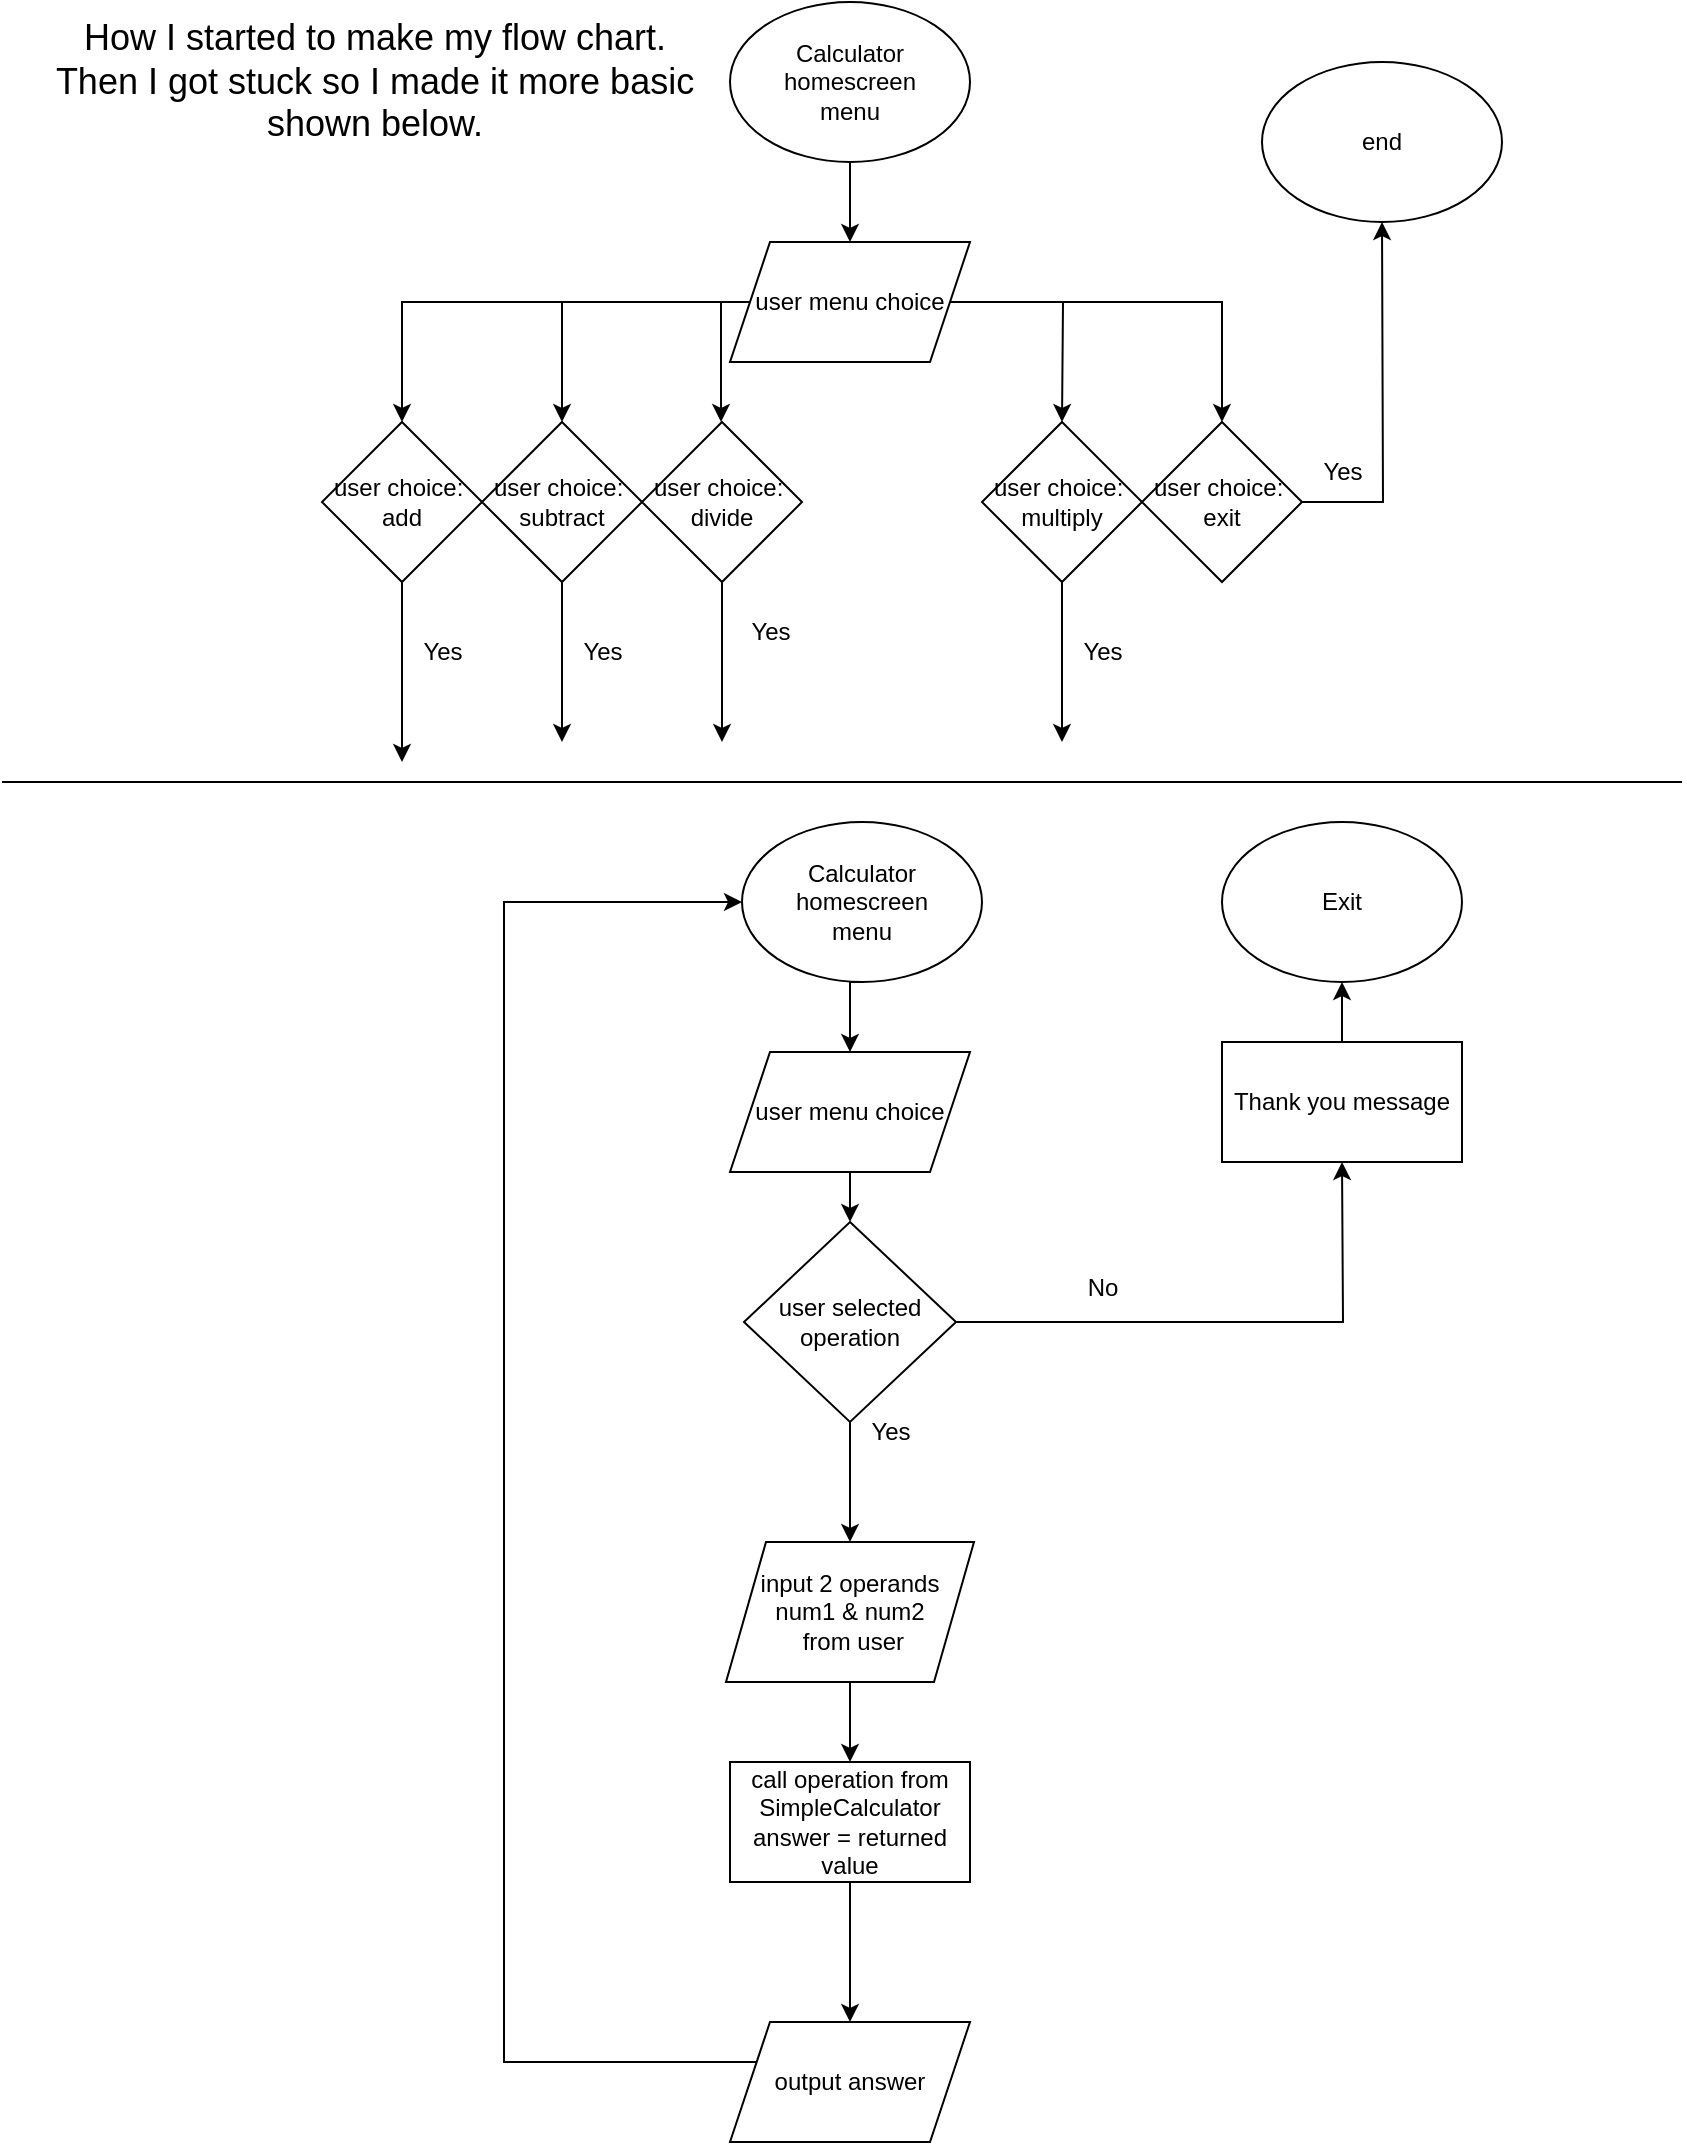 <mxfile version="21.6.5" type="device">
  <diagram name="Page-1" id="CqXCekB0Eis1N3BfbBDE">
    <mxGraphModel dx="2117" dy="596" grid="1" gridSize="10" guides="1" tooltips="1" connect="1" arrows="1" fold="1" page="1" pageScale="1" pageWidth="827" pageHeight="1169" math="0" shadow="0">
      <root>
        <mxCell id="0" />
        <mxCell id="1" parent="0" />
        <mxCell id="RoCf0thXoswAKe-OMWVe-3" style="edgeStyle=orthogonalEdgeStyle;rounded=0;orthogonalLoop=1;jettySize=auto;html=1;entryX=0.5;entryY=0;entryDx=0;entryDy=0;" edge="1" parent="1" source="RoCf0thXoswAKe-OMWVe-1" target="RoCf0thXoswAKe-OMWVe-2">
          <mxGeometry relative="1" as="geometry" />
        </mxCell>
        <mxCell id="RoCf0thXoswAKe-OMWVe-1" value="Calculator&lt;br&gt;homescreen&lt;br&gt;menu" style="ellipse;whiteSpace=wrap;html=1;" vertex="1" parent="1">
          <mxGeometry x="354" y="30" width="120" height="80" as="geometry" />
        </mxCell>
        <mxCell id="RoCf0thXoswAKe-OMWVe-13" style="edgeStyle=orthogonalEdgeStyle;rounded=0;orthogonalLoop=1;jettySize=auto;html=1;entryX=0.5;entryY=0;entryDx=0;entryDy=0;" edge="1" parent="1" source="RoCf0thXoswAKe-OMWVe-2" target="RoCf0thXoswAKe-OMWVe-4">
          <mxGeometry relative="1" as="geometry">
            <mxPoint x="190" y="230" as="targetPoint" />
            <Array as="points">
              <mxPoint x="190" y="180" />
            </Array>
          </mxGeometry>
        </mxCell>
        <mxCell id="RoCf0thXoswAKe-OMWVe-17" style="edgeStyle=orthogonalEdgeStyle;rounded=0;orthogonalLoop=1;jettySize=auto;html=1;" edge="1" parent="1" source="RoCf0thXoswAKe-OMWVe-2">
          <mxGeometry relative="1" as="geometry">
            <mxPoint x="520" y="240" as="targetPoint" />
          </mxGeometry>
        </mxCell>
        <mxCell id="RoCf0thXoswAKe-OMWVe-2" value="user menu choice" style="shape=parallelogram;perimeter=parallelogramPerimeter;whiteSpace=wrap;html=1;fixedSize=1;" vertex="1" parent="1">
          <mxGeometry x="354" y="150" width="120" height="60" as="geometry" />
        </mxCell>
        <mxCell id="RoCf0thXoswAKe-OMWVe-24" style="edgeStyle=orthogonalEdgeStyle;rounded=0;orthogonalLoop=1;jettySize=auto;html=1;exitX=0.5;exitY=1;exitDx=0;exitDy=0;" edge="1" parent="1" source="RoCf0thXoswAKe-OMWVe-4">
          <mxGeometry relative="1" as="geometry">
            <mxPoint x="190" y="410" as="targetPoint" />
          </mxGeometry>
        </mxCell>
        <mxCell id="RoCf0thXoswAKe-OMWVe-4" value="user choice:&amp;nbsp;&lt;br&gt;add" style="rhombus;whiteSpace=wrap;html=1;" vertex="1" parent="1">
          <mxGeometry x="150" y="240" width="80" height="80" as="geometry" />
        </mxCell>
        <mxCell id="RoCf0thXoswAKe-OMWVe-23" style="edgeStyle=orthogonalEdgeStyle;rounded=0;orthogonalLoop=1;jettySize=auto;html=1;exitX=0.5;exitY=1;exitDx=0;exitDy=0;" edge="1" parent="1" source="RoCf0thXoswAKe-OMWVe-5">
          <mxGeometry relative="1" as="geometry">
            <mxPoint x="270" y="400" as="targetPoint" />
          </mxGeometry>
        </mxCell>
        <mxCell id="RoCf0thXoswAKe-OMWVe-5" value="user choice:&amp;nbsp;&lt;br&gt;subtract" style="rhombus;whiteSpace=wrap;html=1;" vertex="1" parent="1">
          <mxGeometry x="230" y="240" width="80" height="80" as="geometry" />
        </mxCell>
        <mxCell id="RoCf0thXoswAKe-OMWVe-25" style="edgeStyle=orthogonalEdgeStyle;rounded=0;orthogonalLoop=1;jettySize=auto;html=1;exitX=0.5;exitY=1;exitDx=0;exitDy=0;" edge="1" parent="1" source="RoCf0thXoswAKe-OMWVe-6">
          <mxGeometry relative="1" as="geometry">
            <mxPoint x="520" y="400" as="targetPoint" />
          </mxGeometry>
        </mxCell>
        <mxCell id="RoCf0thXoswAKe-OMWVe-6" value="user choice:&amp;nbsp;&lt;br&gt;multiply" style="rhombus;whiteSpace=wrap;html=1;" vertex="1" parent="1">
          <mxGeometry x="480" y="240" width="80" height="80" as="geometry" />
        </mxCell>
        <mxCell id="RoCf0thXoswAKe-OMWVe-22" style="edgeStyle=orthogonalEdgeStyle;rounded=0;orthogonalLoop=1;jettySize=auto;html=1;exitX=0.5;exitY=1;exitDx=0;exitDy=0;" edge="1" parent="1" source="RoCf0thXoswAKe-OMWVe-7">
          <mxGeometry relative="1" as="geometry">
            <mxPoint x="350" y="400" as="targetPoint" />
          </mxGeometry>
        </mxCell>
        <mxCell id="RoCf0thXoswAKe-OMWVe-7" value="user choice:&amp;nbsp;&lt;br&gt;divide" style="rhombus;whiteSpace=wrap;html=1;" vertex="1" parent="1">
          <mxGeometry x="310" y="240" width="80" height="80" as="geometry" />
        </mxCell>
        <mxCell id="RoCf0thXoswAKe-OMWVe-21" style="edgeStyle=orthogonalEdgeStyle;rounded=0;orthogonalLoop=1;jettySize=auto;html=1;" edge="1" parent="1" source="RoCf0thXoswAKe-OMWVe-8">
          <mxGeometry relative="1" as="geometry">
            <mxPoint x="680" y="140" as="targetPoint" />
          </mxGeometry>
        </mxCell>
        <mxCell id="RoCf0thXoswAKe-OMWVe-8" value="user choice:&amp;nbsp;&lt;br&gt;exit&lt;br&gt;" style="rhombus;whiteSpace=wrap;html=1;" vertex="1" parent="1">
          <mxGeometry x="560" y="240" width="80" height="80" as="geometry" />
        </mxCell>
        <mxCell id="RoCf0thXoswAKe-OMWVe-10" value="end" style="ellipse;whiteSpace=wrap;html=1;" vertex="1" parent="1">
          <mxGeometry x="620" y="60" width="120" height="80" as="geometry" />
        </mxCell>
        <mxCell id="RoCf0thXoswAKe-OMWVe-14" value="" style="endArrow=classic;html=1;rounded=0;" edge="1" parent="1">
          <mxGeometry width="50" height="50" relative="1" as="geometry">
            <mxPoint x="270" y="180" as="sourcePoint" />
            <mxPoint x="270" y="240" as="targetPoint" />
          </mxGeometry>
        </mxCell>
        <mxCell id="RoCf0thXoswAKe-OMWVe-16" value="" style="endArrow=classic;html=1;rounded=0;" edge="1" parent="1">
          <mxGeometry width="50" height="50" relative="1" as="geometry">
            <mxPoint x="349.5" y="180" as="sourcePoint" />
            <mxPoint x="349.5" y="240" as="targetPoint" />
          </mxGeometry>
        </mxCell>
        <mxCell id="RoCf0thXoswAKe-OMWVe-19" value="" style="endArrow=classic;html=1;rounded=0;entryX=0.5;entryY=0;entryDx=0;entryDy=0;" edge="1" parent="1" target="RoCf0thXoswAKe-OMWVe-8">
          <mxGeometry width="50" height="50" relative="1" as="geometry">
            <mxPoint x="520" y="180" as="sourcePoint" />
            <mxPoint x="600" y="150" as="targetPoint" />
            <Array as="points">
              <mxPoint x="600" y="180" />
            </Array>
          </mxGeometry>
        </mxCell>
        <mxCell id="RoCf0thXoswAKe-OMWVe-26" value="Yes" style="text;html=1;align=center;verticalAlign=middle;resizable=0;points=[];autosize=1;strokeColor=none;fillColor=none;" vertex="1" parent="1">
          <mxGeometry x="640" y="250" width="40" height="30" as="geometry" />
        </mxCell>
        <mxCell id="RoCf0thXoswAKe-OMWVe-28" value="Yes" style="text;html=1;align=center;verticalAlign=middle;resizable=0;points=[];autosize=1;strokeColor=none;fillColor=none;" vertex="1" parent="1">
          <mxGeometry x="520" y="340" width="40" height="30" as="geometry" />
        </mxCell>
        <mxCell id="RoCf0thXoswAKe-OMWVe-29" value="Yes" style="text;html=1;align=center;verticalAlign=middle;resizable=0;points=[];autosize=1;strokeColor=none;fillColor=none;" vertex="1" parent="1">
          <mxGeometry x="354" y="330" width="40" height="30" as="geometry" />
        </mxCell>
        <mxCell id="RoCf0thXoswAKe-OMWVe-30" value="Yes" style="text;html=1;align=center;verticalAlign=middle;resizable=0;points=[];autosize=1;strokeColor=none;fillColor=none;" vertex="1" parent="1">
          <mxGeometry x="270" y="340" width="40" height="30" as="geometry" />
        </mxCell>
        <mxCell id="RoCf0thXoswAKe-OMWVe-31" value="Yes" style="text;html=1;align=center;verticalAlign=middle;resizable=0;points=[];autosize=1;strokeColor=none;fillColor=none;" vertex="1" parent="1">
          <mxGeometry x="190" y="340" width="40" height="30" as="geometry" />
        </mxCell>
        <mxCell id="RoCf0thXoswAKe-OMWVe-37" style="edgeStyle=orthogonalEdgeStyle;rounded=0;orthogonalLoop=1;jettySize=auto;html=1;exitX=0.5;exitY=1;exitDx=0;exitDy=0;entryX=0.5;entryY=0;entryDx=0;entryDy=0;" edge="1" parent="1" source="RoCf0thXoswAKe-OMWVe-32" target="RoCf0thXoswAKe-OMWVe-33">
          <mxGeometry relative="1" as="geometry" />
        </mxCell>
        <mxCell id="RoCf0thXoswAKe-OMWVe-32" value="Calculator&lt;br&gt;homescreen&lt;br&gt;menu" style="ellipse;whiteSpace=wrap;html=1;" vertex="1" parent="1">
          <mxGeometry x="360" y="440" width="120" height="80" as="geometry" />
        </mxCell>
        <mxCell id="RoCf0thXoswAKe-OMWVe-38" style="edgeStyle=orthogonalEdgeStyle;rounded=0;orthogonalLoop=1;jettySize=auto;html=1;entryX=0.5;entryY=0;entryDx=0;entryDy=0;" edge="1" parent="1" source="RoCf0thXoswAKe-OMWVe-33" target="RoCf0thXoswAKe-OMWVe-34">
          <mxGeometry relative="1" as="geometry" />
        </mxCell>
        <mxCell id="RoCf0thXoswAKe-OMWVe-33" value="user menu choice" style="shape=parallelogram;perimeter=parallelogramPerimeter;whiteSpace=wrap;html=1;fixedSize=1;" vertex="1" parent="1">
          <mxGeometry x="354" y="555" width="120" height="60" as="geometry" />
        </mxCell>
        <mxCell id="RoCf0thXoswAKe-OMWVe-39" style="edgeStyle=orthogonalEdgeStyle;rounded=0;orthogonalLoop=1;jettySize=auto;html=1;" edge="1" parent="1" source="RoCf0thXoswAKe-OMWVe-34">
          <mxGeometry relative="1" as="geometry">
            <mxPoint x="660" y="610" as="targetPoint" />
          </mxGeometry>
        </mxCell>
        <mxCell id="RoCf0thXoswAKe-OMWVe-41" style="edgeStyle=orthogonalEdgeStyle;rounded=0;orthogonalLoop=1;jettySize=auto;html=1;" edge="1" parent="1" source="RoCf0thXoswAKe-OMWVe-34">
          <mxGeometry relative="1" as="geometry">
            <mxPoint x="414" y="800" as="targetPoint" />
          </mxGeometry>
        </mxCell>
        <mxCell id="RoCf0thXoswAKe-OMWVe-34" value="user selected operation" style="rhombus;whiteSpace=wrap;html=1;" vertex="1" parent="1">
          <mxGeometry x="361" y="640" width="106" height="100" as="geometry" />
        </mxCell>
        <mxCell id="RoCf0thXoswAKe-OMWVe-42" style="edgeStyle=orthogonalEdgeStyle;rounded=0;orthogonalLoop=1;jettySize=auto;html=1;" edge="1" parent="1" source="RoCf0thXoswAKe-OMWVe-35" target="RoCf0thXoswAKe-OMWVe-36">
          <mxGeometry relative="1" as="geometry" />
        </mxCell>
        <mxCell id="RoCf0thXoswAKe-OMWVe-35" value="call operation from&lt;br&gt;SimpleCalculator&lt;br&gt;answer = returned value" style="rounded=0;whiteSpace=wrap;html=1;" vertex="1" parent="1">
          <mxGeometry x="354" y="910" width="120" height="60" as="geometry" />
        </mxCell>
        <mxCell id="RoCf0thXoswAKe-OMWVe-43" style="edgeStyle=orthogonalEdgeStyle;rounded=0;orthogonalLoop=1;jettySize=auto;html=1;entryX=0;entryY=0.5;entryDx=0;entryDy=0;" edge="1" parent="1" source="RoCf0thXoswAKe-OMWVe-36" target="RoCf0thXoswAKe-OMWVe-32">
          <mxGeometry relative="1" as="geometry">
            <mxPoint x="240" y="480" as="targetPoint" />
            <Array as="points">
              <mxPoint x="241" y="1060" />
              <mxPoint x="241" y="480" />
            </Array>
          </mxGeometry>
        </mxCell>
        <mxCell id="RoCf0thXoswAKe-OMWVe-36" value="output answer" style="shape=parallelogram;perimeter=parallelogramPerimeter;whiteSpace=wrap;html=1;fixedSize=1;" vertex="1" parent="1">
          <mxGeometry x="354" y="1040" width="120" height="60" as="geometry" />
        </mxCell>
        <mxCell id="RoCf0thXoswAKe-OMWVe-40" value="Exit" style="ellipse;whiteSpace=wrap;html=1;" vertex="1" parent="1">
          <mxGeometry x="600" y="440" width="120" height="80" as="geometry" />
        </mxCell>
        <mxCell id="RoCf0thXoswAKe-OMWVe-44" value="No" style="text;html=1;align=center;verticalAlign=middle;resizable=0;points=[];autosize=1;strokeColor=none;fillColor=none;" vertex="1" parent="1">
          <mxGeometry x="520" y="658" width="40" height="30" as="geometry" />
        </mxCell>
        <mxCell id="RoCf0thXoswAKe-OMWVe-45" value="Yes" style="text;html=1;align=center;verticalAlign=middle;resizable=0;points=[];autosize=1;strokeColor=none;fillColor=none;" vertex="1" parent="1">
          <mxGeometry x="414" y="730" width="40" height="30" as="geometry" />
        </mxCell>
        <mxCell id="RoCf0thXoswAKe-OMWVe-47" style="edgeStyle=orthogonalEdgeStyle;rounded=0;orthogonalLoop=1;jettySize=auto;html=1;entryX=0.5;entryY=1;entryDx=0;entryDy=0;" edge="1" parent="1" source="RoCf0thXoswAKe-OMWVe-46" target="RoCf0thXoswAKe-OMWVe-40">
          <mxGeometry relative="1" as="geometry" />
        </mxCell>
        <mxCell id="RoCf0thXoswAKe-OMWVe-46" value="Thank you message" style="rounded=0;whiteSpace=wrap;html=1;" vertex="1" parent="1">
          <mxGeometry x="600" y="550" width="120" height="60" as="geometry" />
        </mxCell>
        <mxCell id="RoCf0thXoswAKe-OMWVe-49" style="edgeStyle=orthogonalEdgeStyle;rounded=0;orthogonalLoop=1;jettySize=auto;html=1;entryX=0.5;entryY=0;entryDx=0;entryDy=0;" edge="1" parent="1" source="RoCf0thXoswAKe-OMWVe-48" target="RoCf0thXoswAKe-OMWVe-35">
          <mxGeometry relative="1" as="geometry" />
        </mxCell>
        <mxCell id="RoCf0thXoswAKe-OMWVe-48" value="input 2 operands&lt;br&gt;num1 &amp;amp; num2&lt;br&gt;&amp;nbsp;from user" style="shape=parallelogram;perimeter=parallelogramPerimeter;whiteSpace=wrap;html=1;fixedSize=1;" vertex="1" parent="1">
          <mxGeometry x="352" y="800" width="124" height="70" as="geometry" />
        </mxCell>
        <mxCell id="RoCf0thXoswAKe-OMWVe-50" value="" style="endArrow=none;html=1;rounded=0;" edge="1" parent="1">
          <mxGeometry width="50" height="50" relative="1" as="geometry">
            <mxPoint x="-10" y="420" as="sourcePoint" />
            <mxPoint x="830" y="420" as="targetPoint" />
          </mxGeometry>
        </mxCell>
        <mxCell id="RoCf0thXoswAKe-OMWVe-51" value="&lt;font style=&quot;font-size: 18px;&quot;&gt;How I started to make my flow chart.&lt;br&gt;Then I got stuck so I made it more basic&lt;br&gt;shown below.&lt;/font&gt;" style="text;html=1;align=center;verticalAlign=middle;resizable=0;points=[];autosize=1;strokeColor=none;fillColor=none;" vertex="1" parent="1">
          <mxGeometry x="6" y="30" width="340" height="80" as="geometry" />
        </mxCell>
      </root>
    </mxGraphModel>
  </diagram>
</mxfile>

